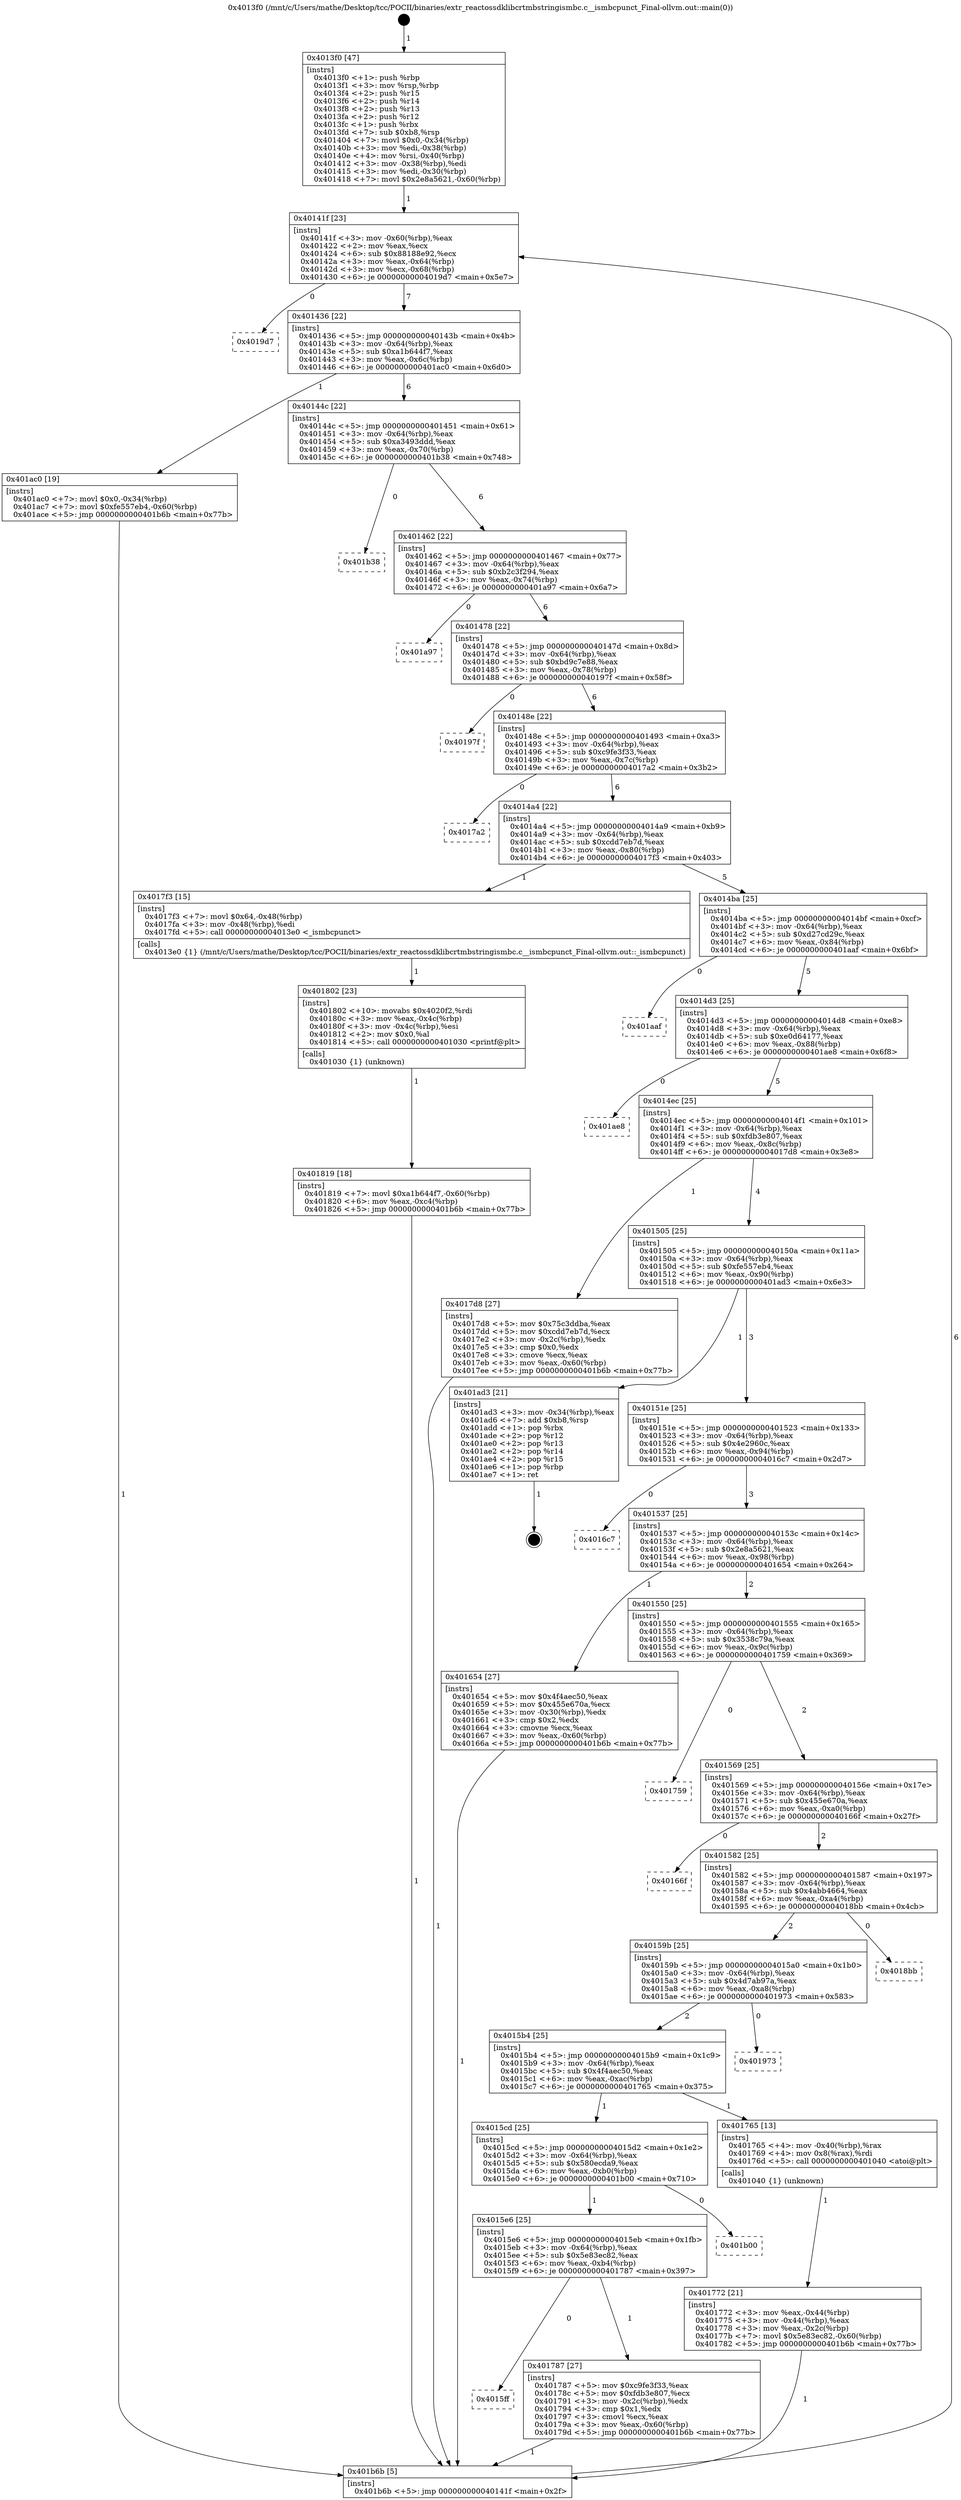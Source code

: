 digraph "0x4013f0" {
  label = "0x4013f0 (/mnt/c/Users/mathe/Desktop/tcc/POCII/binaries/extr_reactossdklibcrtmbstringismbc.c__ismbcpunct_Final-ollvm.out::main(0))"
  labelloc = "t"
  node[shape=record]

  Entry [label="",width=0.3,height=0.3,shape=circle,fillcolor=black,style=filled]
  "0x40141f" [label="{
     0x40141f [23]\l
     | [instrs]\l
     &nbsp;&nbsp;0x40141f \<+3\>: mov -0x60(%rbp),%eax\l
     &nbsp;&nbsp;0x401422 \<+2\>: mov %eax,%ecx\l
     &nbsp;&nbsp;0x401424 \<+6\>: sub $0x88188e92,%ecx\l
     &nbsp;&nbsp;0x40142a \<+3\>: mov %eax,-0x64(%rbp)\l
     &nbsp;&nbsp;0x40142d \<+3\>: mov %ecx,-0x68(%rbp)\l
     &nbsp;&nbsp;0x401430 \<+6\>: je 00000000004019d7 \<main+0x5e7\>\l
  }"]
  "0x4019d7" [label="{
     0x4019d7\l
  }", style=dashed]
  "0x401436" [label="{
     0x401436 [22]\l
     | [instrs]\l
     &nbsp;&nbsp;0x401436 \<+5\>: jmp 000000000040143b \<main+0x4b\>\l
     &nbsp;&nbsp;0x40143b \<+3\>: mov -0x64(%rbp),%eax\l
     &nbsp;&nbsp;0x40143e \<+5\>: sub $0xa1b644f7,%eax\l
     &nbsp;&nbsp;0x401443 \<+3\>: mov %eax,-0x6c(%rbp)\l
     &nbsp;&nbsp;0x401446 \<+6\>: je 0000000000401ac0 \<main+0x6d0\>\l
  }"]
  Exit [label="",width=0.3,height=0.3,shape=circle,fillcolor=black,style=filled,peripheries=2]
  "0x401ac0" [label="{
     0x401ac0 [19]\l
     | [instrs]\l
     &nbsp;&nbsp;0x401ac0 \<+7\>: movl $0x0,-0x34(%rbp)\l
     &nbsp;&nbsp;0x401ac7 \<+7\>: movl $0xfe557eb4,-0x60(%rbp)\l
     &nbsp;&nbsp;0x401ace \<+5\>: jmp 0000000000401b6b \<main+0x77b\>\l
  }"]
  "0x40144c" [label="{
     0x40144c [22]\l
     | [instrs]\l
     &nbsp;&nbsp;0x40144c \<+5\>: jmp 0000000000401451 \<main+0x61\>\l
     &nbsp;&nbsp;0x401451 \<+3\>: mov -0x64(%rbp),%eax\l
     &nbsp;&nbsp;0x401454 \<+5\>: sub $0xa3493ddd,%eax\l
     &nbsp;&nbsp;0x401459 \<+3\>: mov %eax,-0x70(%rbp)\l
     &nbsp;&nbsp;0x40145c \<+6\>: je 0000000000401b38 \<main+0x748\>\l
  }"]
  "0x401819" [label="{
     0x401819 [18]\l
     | [instrs]\l
     &nbsp;&nbsp;0x401819 \<+7\>: movl $0xa1b644f7,-0x60(%rbp)\l
     &nbsp;&nbsp;0x401820 \<+6\>: mov %eax,-0xc4(%rbp)\l
     &nbsp;&nbsp;0x401826 \<+5\>: jmp 0000000000401b6b \<main+0x77b\>\l
  }"]
  "0x401b38" [label="{
     0x401b38\l
  }", style=dashed]
  "0x401462" [label="{
     0x401462 [22]\l
     | [instrs]\l
     &nbsp;&nbsp;0x401462 \<+5\>: jmp 0000000000401467 \<main+0x77\>\l
     &nbsp;&nbsp;0x401467 \<+3\>: mov -0x64(%rbp),%eax\l
     &nbsp;&nbsp;0x40146a \<+5\>: sub $0xb2c3f294,%eax\l
     &nbsp;&nbsp;0x40146f \<+3\>: mov %eax,-0x74(%rbp)\l
     &nbsp;&nbsp;0x401472 \<+6\>: je 0000000000401a97 \<main+0x6a7\>\l
  }"]
  "0x401802" [label="{
     0x401802 [23]\l
     | [instrs]\l
     &nbsp;&nbsp;0x401802 \<+10\>: movabs $0x4020f2,%rdi\l
     &nbsp;&nbsp;0x40180c \<+3\>: mov %eax,-0x4c(%rbp)\l
     &nbsp;&nbsp;0x40180f \<+3\>: mov -0x4c(%rbp),%esi\l
     &nbsp;&nbsp;0x401812 \<+2\>: mov $0x0,%al\l
     &nbsp;&nbsp;0x401814 \<+5\>: call 0000000000401030 \<printf@plt\>\l
     | [calls]\l
     &nbsp;&nbsp;0x401030 \{1\} (unknown)\l
  }"]
  "0x401a97" [label="{
     0x401a97\l
  }", style=dashed]
  "0x401478" [label="{
     0x401478 [22]\l
     | [instrs]\l
     &nbsp;&nbsp;0x401478 \<+5\>: jmp 000000000040147d \<main+0x8d\>\l
     &nbsp;&nbsp;0x40147d \<+3\>: mov -0x64(%rbp),%eax\l
     &nbsp;&nbsp;0x401480 \<+5\>: sub $0xbd9c7e88,%eax\l
     &nbsp;&nbsp;0x401485 \<+3\>: mov %eax,-0x78(%rbp)\l
     &nbsp;&nbsp;0x401488 \<+6\>: je 000000000040197f \<main+0x58f\>\l
  }"]
  "0x4015ff" [label="{
     0x4015ff\l
  }", style=dashed]
  "0x40197f" [label="{
     0x40197f\l
  }", style=dashed]
  "0x40148e" [label="{
     0x40148e [22]\l
     | [instrs]\l
     &nbsp;&nbsp;0x40148e \<+5\>: jmp 0000000000401493 \<main+0xa3\>\l
     &nbsp;&nbsp;0x401493 \<+3\>: mov -0x64(%rbp),%eax\l
     &nbsp;&nbsp;0x401496 \<+5\>: sub $0xc9fe3f33,%eax\l
     &nbsp;&nbsp;0x40149b \<+3\>: mov %eax,-0x7c(%rbp)\l
     &nbsp;&nbsp;0x40149e \<+6\>: je 00000000004017a2 \<main+0x3b2\>\l
  }"]
  "0x401787" [label="{
     0x401787 [27]\l
     | [instrs]\l
     &nbsp;&nbsp;0x401787 \<+5\>: mov $0xc9fe3f33,%eax\l
     &nbsp;&nbsp;0x40178c \<+5\>: mov $0xfdb3e807,%ecx\l
     &nbsp;&nbsp;0x401791 \<+3\>: mov -0x2c(%rbp),%edx\l
     &nbsp;&nbsp;0x401794 \<+3\>: cmp $0x1,%edx\l
     &nbsp;&nbsp;0x401797 \<+3\>: cmovl %ecx,%eax\l
     &nbsp;&nbsp;0x40179a \<+3\>: mov %eax,-0x60(%rbp)\l
     &nbsp;&nbsp;0x40179d \<+5\>: jmp 0000000000401b6b \<main+0x77b\>\l
  }"]
  "0x4017a2" [label="{
     0x4017a2\l
  }", style=dashed]
  "0x4014a4" [label="{
     0x4014a4 [22]\l
     | [instrs]\l
     &nbsp;&nbsp;0x4014a4 \<+5\>: jmp 00000000004014a9 \<main+0xb9\>\l
     &nbsp;&nbsp;0x4014a9 \<+3\>: mov -0x64(%rbp),%eax\l
     &nbsp;&nbsp;0x4014ac \<+5\>: sub $0xcdd7eb7d,%eax\l
     &nbsp;&nbsp;0x4014b1 \<+3\>: mov %eax,-0x80(%rbp)\l
     &nbsp;&nbsp;0x4014b4 \<+6\>: je 00000000004017f3 \<main+0x403\>\l
  }"]
  "0x4015e6" [label="{
     0x4015e6 [25]\l
     | [instrs]\l
     &nbsp;&nbsp;0x4015e6 \<+5\>: jmp 00000000004015eb \<main+0x1fb\>\l
     &nbsp;&nbsp;0x4015eb \<+3\>: mov -0x64(%rbp),%eax\l
     &nbsp;&nbsp;0x4015ee \<+5\>: sub $0x5e83ec82,%eax\l
     &nbsp;&nbsp;0x4015f3 \<+6\>: mov %eax,-0xb4(%rbp)\l
     &nbsp;&nbsp;0x4015f9 \<+6\>: je 0000000000401787 \<main+0x397\>\l
  }"]
  "0x4017f3" [label="{
     0x4017f3 [15]\l
     | [instrs]\l
     &nbsp;&nbsp;0x4017f3 \<+7\>: movl $0x64,-0x48(%rbp)\l
     &nbsp;&nbsp;0x4017fa \<+3\>: mov -0x48(%rbp),%edi\l
     &nbsp;&nbsp;0x4017fd \<+5\>: call 00000000004013e0 \<_ismbcpunct\>\l
     | [calls]\l
     &nbsp;&nbsp;0x4013e0 \{1\} (/mnt/c/Users/mathe/Desktop/tcc/POCII/binaries/extr_reactossdklibcrtmbstringismbc.c__ismbcpunct_Final-ollvm.out::_ismbcpunct)\l
  }"]
  "0x4014ba" [label="{
     0x4014ba [25]\l
     | [instrs]\l
     &nbsp;&nbsp;0x4014ba \<+5\>: jmp 00000000004014bf \<main+0xcf\>\l
     &nbsp;&nbsp;0x4014bf \<+3\>: mov -0x64(%rbp),%eax\l
     &nbsp;&nbsp;0x4014c2 \<+5\>: sub $0xd27cd29c,%eax\l
     &nbsp;&nbsp;0x4014c7 \<+6\>: mov %eax,-0x84(%rbp)\l
     &nbsp;&nbsp;0x4014cd \<+6\>: je 0000000000401aaf \<main+0x6bf\>\l
  }"]
  "0x401b00" [label="{
     0x401b00\l
  }", style=dashed]
  "0x401aaf" [label="{
     0x401aaf\l
  }", style=dashed]
  "0x4014d3" [label="{
     0x4014d3 [25]\l
     | [instrs]\l
     &nbsp;&nbsp;0x4014d3 \<+5\>: jmp 00000000004014d8 \<main+0xe8\>\l
     &nbsp;&nbsp;0x4014d8 \<+3\>: mov -0x64(%rbp),%eax\l
     &nbsp;&nbsp;0x4014db \<+5\>: sub $0xe0d64177,%eax\l
     &nbsp;&nbsp;0x4014e0 \<+6\>: mov %eax,-0x88(%rbp)\l
     &nbsp;&nbsp;0x4014e6 \<+6\>: je 0000000000401ae8 \<main+0x6f8\>\l
  }"]
  "0x401772" [label="{
     0x401772 [21]\l
     | [instrs]\l
     &nbsp;&nbsp;0x401772 \<+3\>: mov %eax,-0x44(%rbp)\l
     &nbsp;&nbsp;0x401775 \<+3\>: mov -0x44(%rbp),%eax\l
     &nbsp;&nbsp;0x401778 \<+3\>: mov %eax,-0x2c(%rbp)\l
     &nbsp;&nbsp;0x40177b \<+7\>: movl $0x5e83ec82,-0x60(%rbp)\l
     &nbsp;&nbsp;0x401782 \<+5\>: jmp 0000000000401b6b \<main+0x77b\>\l
  }"]
  "0x401ae8" [label="{
     0x401ae8\l
  }", style=dashed]
  "0x4014ec" [label="{
     0x4014ec [25]\l
     | [instrs]\l
     &nbsp;&nbsp;0x4014ec \<+5\>: jmp 00000000004014f1 \<main+0x101\>\l
     &nbsp;&nbsp;0x4014f1 \<+3\>: mov -0x64(%rbp),%eax\l
     &nbsp;&nbsp;0x4014f4 \<+5\>: sub $0xfdb3e807,%eax\l
     &nbsp;&nbsp;0x4014f9 \<+6\>: mov %eax,-0x8c(%rbp)\l
     &nbsp;&nbsp;0x4014ff \<+6\>: je 00000000004017d8 \<main+0x3e8\>\l
  }"]
  "0x4015cd" [label="{
     0x4015cd [25]\l
     | [instrs]\l
     &nbsp;&nbsp;0x4015cd \<+5\>: jmp 00000000004015d2 \<main+0x1e2\>\l
     &nbsp;&nbsp;0x4015d2 \<+3\>: mov -0x64(%rbp),%eax\l
     &nbsp;&nbsp;0x4015d5 \<+5\>: sub $0x580ecda9,%eax\l
     &nbsp;&nbsp;0x4015da \<+6\>: mov %eax,-0xb0(%rbp)\l
     &nbsp;&nbsp;0x4015e0 \<+6\>: je 0000000000401b00 \<main+0x710\>\l
  }"]
  "0x4017d8" [label="{
     0x4017d8 [27]\l
     | [instrs]\l
     &nbsp;&nbsp;0x4017d8 \<+5\>: mov $0x75c3ddba,%eax\l
     &nbsp;&nbsp;0x4017dd \<+5\>: mov $0xcdd7eb7d,%ecx\l
     &nbsp;&nbsp;0x4017e2 \<+3\>: mov -0x2c(%rbp),%edx\l
     &nbsp;&nbsp;0x4017e5 \<+3\>: cmp $0x0,%edx\l
     &nbsp;&nbsp;0x4017e8 \<+3\>: cmove %ecx,%eax\l
     &nbsp;&nbsp;0x4017eb \<+3\>: mov %eax,-0x60(%rbp)\l
     &nbsp;&nbsp;0x4017ee \<+5\>: jmp 0000000000401b6b \<main+0x77b\>\l
  }"]
  "0x401505" [label="{
     0x401505 [25]\l
     | [instrs]\l
     &nbsp;&nbsp;0x401505 \<+5\>: jmp 000000000040150a \<main+0x11a\>\l
     &nbsp;&nbsp;0x40150a \<+3\>: mov -0x64(%rbp),%eax\l
     &nbsp;&nbsp;0x40150d \<+5\>: sub $0xfe557eb4,%eax\l
     &nbsp;&nbsp;0x401512 \<+6\>: mov %eax,-0x90(%rbp)\l
     &nbsp;&nbsp;0x401518 \<+6\>: je 0000000000401ad3 \<main+0x6e3\>\l
  }"]
  "0x401765" [label="{
     0x401765 [13]\l
     | [instrs]\l
     &nbsp;&nbsp;0x401765 \<+4\>: mov -0x40(%rbp),%rax\l
     &nbsp;&nbsp;0x401769 \<+4\>: mov 0x8(%rax),%rdi\l
     &nbsp;&nbsp;0x40176d \<+5\>: call 0000000000401040 \<atoi@plt\>\l
     | [calls]\l
     &nbsp;&nbsp;0x401040 \{1\} (unknown)\l
  }"]
  "0x401ad3" [label="{
     0x401ad3 [21]\l
     | [instrs]\l
     &nbsp;&nbsp;0x401ad3 \<+3\>: mov -0x34(%rbp),%eax\l
     &nbsp;&nbsp;0x401ad6 \<+7\>: add $0xb8,%rsp\l
     &nbsp;&nbsp;0x401add \<+1\>: pop %rbx\l
     &nbsp;&nbsp;0x401ade \<+2\>: pop %r12\l
     &nbsp;&nbsp;0x401ae0 \<+2\>: pop %r13\l
     &nbsp;&nbsp;0x401ae2 \<+2\>: pop %r14\l
     &nbsp;&nbsp;0x401ae4 \<+2\>: pop %r15\l
     &nbsp;&nbsp;0x401ae6 \<+1\>: pop %rbp\l
     &nbsp;&nbsp;0x401ae7 \<+1\>: ret\l
  }"]
  "0x40151e" [label="{
     0x40151e [25]\l
     | [instrs]\l
     &nbsp;&nbsp;0x40151e \<+5\>: jmp 0000000000401523 \<main+0x133\>\l
     &nbsp;&nbsp;0x401523 \<+3\>: mov -0x64(%rbp),%eax\l
     &nbsp;&nbsp;0x401526 \<+5\>: sub $0x4e2960c,%eax\l
     &nbsp;&nbsp;0x40152b \<+6\>: mov %eax,-0x94(%rbp)\l
     &nbsp;&nbsp;0x401531 \<+6\>: je 00000000004016c7 \<main+0x2d7\>\l
  }"]
  "0x4015b4" [label="{
     0x4015b4 [25]\l
     | [instrs]\l
     &nbsp;&nbsp;0x4015b4 \<+5\>: jmp 00000000004015b9 \<main+0x1c9\>\l
     &nbsp;&nbsp;0x4015b9 \<+3\>: mov -0x64(%rbp),%eax\l
     &nbsp;&nbsp;0x4015bc \<+5\>: sub $0x4f4aec50,%eax\l
     &nbsp;&nbsp;0x4015c1 \<+6\>: mov %eax,-0xac(%rbp)\l
     &nbsp;&nbsp;0x4015c7 \<+6\>: je 0000000000401765 \<main+0x375\>\l
  }"]
  "0x4016c7" [label="{
     0x4016c7\l
  }", style=dashed]
  "0x401537" [label="{
     0x401537 [25]\l
     | [instrs]\l
     &nbsp;&nbsp;0x401537 \<+5\>: jmp 000000000040153c \<main+0x14c\>\l
     &nbsp;&nbsp;0x40153c \<+3\>: mov -0x64(%rbp),%eax\l
     &nbsp;&nbsp;0x40153f \<+5\>: sub $0x2e8a5621,%eax\l
     &nbsp;&nbsp;0x401544 \<+6\>: mov %eax,-0x98(%rbp)\l
     &nbsp;&nbsp;0x40154a \<+6\>: je 0000000000401654 \<main+0x264\>\l
  }"]
  "0x401973" [label="{
     0x401973\l
  }", style=dashed]
  "0x401654" [label="{
     0x401654 [27]\l
     | [instrs]\l
     &nbsp;&nbsp;0x401654 \<+5\>: mov $0x4f4aec50,%eax\l
     &nbsp;&nbsp;0x401659 \<+5\>: mov $0x455e670a,%ecx\l
     &nbsp;&nbsp;0x40165e \<+3\>: mov -0x30(%rbp),%edx\l
     &nbsp;&nbsp;0x401661 \<+3\>: cmp $0x2,%edx\l
     &nbsp;&nbsp;0x401664 \<+3\>: cmovne %ecx,%eax\l
     &nbsp;&nbsp;0x401667 \<+3\>: mov %eax,-0x60(%rbp)\l
     &nbsp;&nbsp;0x40166a \<+5\>: jmp 0000000000401b6b \<main+0x77b\>\l
  }"]
  "0x401550" [label="{
     0x401550 [25]\l
     | [instrs]\l
     &nbsp;&nbsp;0x401550 \<+5\>: jmp 0000000000401555 \<main+0x165\>\l
     &nbsp;&nbsp;0x401555 \<+3\>: mov -0x64(%rbp),%eax\l
     &nbsp;&nbsp;0x401558 \<+5\>: sub $0x3538c79a,%eax\l
     &nbsp;&nbsp;0x40155d \<+6\>: mov %eax,-0x9c(%rbp)\l
     &nbsp;&nbsp;0x401563 \<+6\>: je 0000000000401759 \<main+0x369\>\l
  }"]
  "0x401b6b" [label="{
     0x401b6b [5]\l
     | [instrs]\l
     &nbsp;&nbsp;0x401b6b \<+5\>: jmp 000000000040141f \<main+0x2f\>\l
  }"]
  "0x4013f0" [label="{
     0x4013f0 [47]\l
     | [instrs]\l
     &nbsp;&nbsp;0x4013f0 \<+1\>: push %rbp\l
     &nbsp;&nbsp;0x4013f1 \<+3\>: mov %rsp,%rbp\l
     &nbsp;&nbsp;0x4013f4 \<+2\>: push %r15\l
     &nbsp;&nbsp;0x4013f6 \<+2\>: push %r14\l
     &nbsp;&nbsp;0x4013f8 \<+2\>: push %r13\l
     &nbsp;&nbsp;0x4013fa \<+2\>: push %r12\l
     &nbsp;&nbsp;0x4013fc \<+1\>: push %rbx\l
     &nbsp;&nbsp;0x4013fd \<+7\>: sub $0xb8,%rsp\l
     &nbsp;&nbsp;0x401404 \<+7\>: movl $0x0,-0x34(%rbp)\l
     &nbsp;&nbsp;0x40140b \<+3\>: mov %edi,-0x38(%rbp)\l
     &nbsp;&nbsp;0x40140e \<+4\>: mov %rsi,-0x40(%rbp)\l
     &nbsp;&nbsp;0x401412 \<+3\>: mov -0x38(%rbp),%edi\l
     &nbsp;&nbsp;0x401415 \<+3\>: mov %edi,-0x30(%rbp)\l
     &nbsp;&nbsp;0x401418 \<+7\>: movl $0x2e8a5621,-0x60(%rbp)\l
  }"]
  "0x40159b" [label="{
     0x40159b [25]\l
     | [instrs]\l
     &nbsp;&nbsp;0x40159b \<+5\>: jmp 00000000004015a0 \<main+0x1b0\>\l
     &nbsp;&nbsp;0x4015a0 \<+3\>: mov -0x64(%rbp),%eax\l
     &nbsp;&nbsp;0x4015a3 \<+5\>: sub $0x4d7ab97a,%eax\l
     &nbsp;&nbsp;0x4015a8 \<+6\>: mov %eax,-0xa8(%rbp)\l
     &nbsp;&nbsp;0x4015ae \<+6\>: je 0000000000401973 \<main+0x583\>\l
  }"]
  "0x401759" [label="{
     0x401759\l
  }", style=dashed]
  "0x401569" [label="{
     0x401569 [25]\l
     | [instrs]\l
     &nbsp;&nbsp;0x401569 \<+5\>: jmp 000000000040156e \<main+0x17e\>\l
     &nbsp;&nbsp;0x40156e \<+3\>: mov -0x64(%rbp),%eax\l
     &nbsp;&nbsp;0x401571 \<+5\>: sub $0x455e670a,%eax\l
     &nbsp;&nbsp;0x401576 \<+6\>: mov %eax,-0xa0(%rbp)\l
     &nbsp;&nbsp;0x40157c \<+6\>: je 000000000040166f \<main+0x27f\>\l
  }"]
  "0x4018bb" [label="{
     0x4018bb\l
  }", style=dashed]
  "0x40166f" [label="{
     0x40166f\l
  }", style=dashed]
  "0x401582" [label="{
     0x401582 [25]\l
     | [instrs]\l
     &nbsp;&nbsp;0x401582 \<+5\>: jmp 0000000000401587 \<main+0x197\>\l
     &nbsp;&nbsp;0x401587 \<+3\>: mov -0x64(%rbp),%eax\l
     &nbsp;&nbsp;0x40158a \<+5\>: sub $0x4abb4664,%eax\l
     &nbsp;&nbsp;0x40158f \<+6\>: mov %eax,-0xa4(%rbp)\l
     &nbsp;&nbsp;0x401595 \<+6\>: je 00000000004018bb \<main+0x4cb\>\l
  }"]
  Entry -> "0x4013f0" [label=" 1"]
  "0x40141f" -> "0x4019d7" [label=" 0"]
  "0x40141f" -> "0x401436" [label=" 7"]
  "0x401ad3" -> Exit [label=" 1"]
  "0x401436" -> "0x401ac0" [label=" 1"]
  "0x401436" -> "0x40144c" [label=" 6"]
  "0x401ac0" -> "0x401b6b" [label=" 1"]
  "0x40144c" -> "0x401b38" [label=" 0"]
  "0x40144c" -> "0x401462" [label=" 6"]
  "0x401819" -> "0x401b6b" [label=" 1"]
  "0x401462" -> "0x401a97" [label=" 0"]
  "0x401462" -> "0x401478" [label=" 6"]
  "0x401802" -> "0x401819" [label=" 1"]
  "0x401478" -> "0x40197f" [label=" 0"]
  "0x401478" -> "0x40148e" [label=" 6"]
  "0x4017f3" -> "0x401802" [label=" 1"]
  "0x40148e" -> "0x4017a2" [label=" 0"]
  "0x40148e" -> "0x4014a4" [label=" 6"]
  "0x4017d8" -> "0x401b6b" [label=" 1"]
  "0x4014a4" -> "0x4017f3" [label=" 1"]
  "0x4014a4" -> "0x4014ba" [label=" 5"]
  "0x4015e6" -> "0x4015ff" [label=" 0"]
  "0x4014ba" -> "0x401aaf" [label=" 0"]
  "0x4014ba" -> "0x4014d3" [label=" 5"]
  "0x4015e6" -> "0x401787" [label=" 1"]
  "0x4014d3" -> "0x401ae8" [label=" 0"]
  "0x4014d3" -> "0x4014ec" [label=" 5"]
  "0x4015cd" -> "0x4015e6" [label=" 1"]
  "0x4014ec" -> "0x4017d8" [label=" 1"]
  "0x4014ec" -> "0x401505" [label=" 4"]
  "0x4015cd" -> "0x401b00" [label=" 0"]
  "0x401505" -> "0x401ad3" [label=" 1"]
  "0x401505" -> "0x40151e" [label=" 3"]
  "0x401787" -> "0x401b6b" [label=" 1"]
  "0x40151e" -> "0x4016c7" [label=" 0"]
  "0x40151e" -> "0x401537" [label=" 3"]
  "0x401765" -> "0x401772" [label=" 1"]
  "0x401537" -> "0x401654" [label=" 1"]
  "0x401537" -> "0x401550" [label=" 2"]
  "0x401654" -> "0x401b6b" [label=" 1"]
  "0x4013f0" -> "0x40141f" [label=" 1"]
  "0x401b6b" -> "0x40141f" [label=" 6"]
  "0x4015b4" -> "0x4015cd" [label=" 1"]
  "0x401550" -> "0x401759" [label=" 0"]
  "0x401550" -> "0x401569" [label=" 2"]
  "0x401772" -> "0x401b6b" [label=" 1"]
  "0x401569" -> "0x40166f" [label=" 0"]
  "0x401569" -> "0x401582" [label=" 2"]
  "0x40159b" -> "0x4015b4" [label=" 2"]
  "0x401582" -> "0x4018bb" [label=" 0"]
  "0x401582" -> "0x40159b" [label=" 2"]
  "0x4015b4" -> "0x401765" [label=" 1"]
  "0x40159b" -> "0x401973" [label=" 0"]
}
